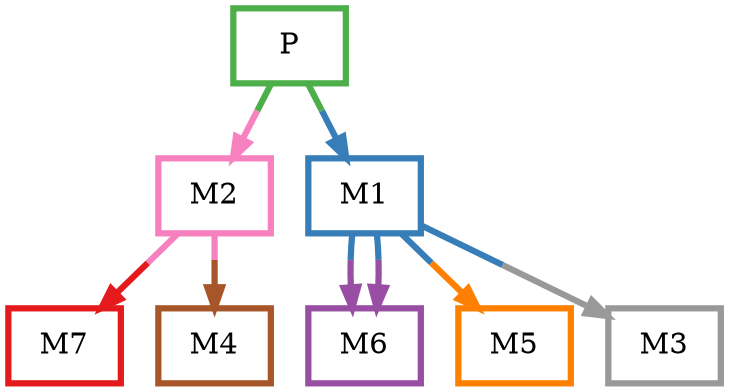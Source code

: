 digraph barS {
	{
		rank=same
	0 [shape=box,penwidth=3,colorscheme=set19,color=3,label="P"]
	}
	{
		rank=same
		7 [shape=box,penwidth=3,colorscheme=set19,color=1,label="M7"]
		6 [shape=box,penwidth=3,colorscheme=set19,color=4,label="M6"]
		5 [shape=box,penwidth=3,colorscheme=set19,color=5,label="M5"]
		4 [shape=box,penwidth=3,colorscheme=set19,color=7,label="M4"]
		3 [shape=box,penwidth=3,colorscheme=set19,color=9,label="M3"]
	}
	2 [shape=box,penwidth=3,colorscheme=set19,color=8,label="M2"]
	1 [shape=box,penwidth=3,colorscheme=set19,color=2,label="M1"]
	2 -> 7 [penwidth=3,colorscheme=set19,color="8;0.5:1"]
	2 -> 4 [penwidth=3,colorscheme=set19,color="8;0.5:7"]
	1 -> 6 [penwidth=3,colorscheme=set19,color="2;0.5:4"]
	1 -> 6 [penwidth=3,colorscheme=set19,color="2;0.5:4"]
	1 -> 3 [penwidth=3,colorscheme=set19,color="2;0.5:9"]
	1 -> 5 [penwidth=3,colorscheme=set19,color="2;0.5:5"]
	0 -> 2 [penwidth=3,colorscheme=set19,color="3;0.5:8"]
	0 -> 1 [penwidth=3,colorscheme=set19,color="3;0.5:2"]
}
